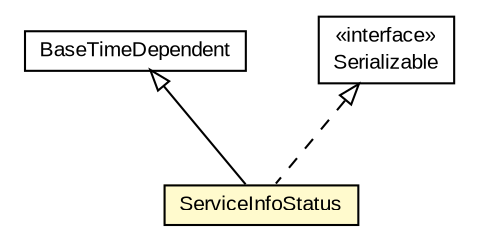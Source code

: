 #!/usr/local/bin/dot
#
# Class diagram 
# Generated by UMLGraph version R5_6-24-gf6e263 (http://www.umlgraph.org/)
#

digraph G {
	edge [fontname="arial",fontsize=10,labelfontname="arial",labelfontsize=10];
	node [fontname="arial",fontsize=10,shape=plaintext];
	nodesep=0.25;
	ranksep=0.5;
	// eu.europa.esig.dss.tsl.ServiceInfoStatus
	c600064 [label=<<table title="eu.europa.esig.dss.tsl.ServiceInfoStatus" border="0" cellborder="1" cellspacing="0" cellpadding="2" port="p" bgcolor="lemonChiffon" href="./ServiceInfoStatus.html">
		<tr><td><table border="0" cellspacing="0" cellpadding="1">
<tr><td align="center" balign="center"> ServiceInfoStatus </td></tr>
		</table></td></tr>
		</table>>, URL="./ServiceInfoStatus.html", fontname="arial", fontcolor="black", fontsize=10.0];
	// eu.europa.esig.dss.util.BaseTimeDependent
	c600071 [label=<<table title="eu.europa.esig.dss.util.BaseTimeDependent" border="0" cellborder="1" cellspacing="0" cellpadding="2" port="p" href="../util/BaseTimeDependent.html">
		<tr><td><table border="0" cellspacing="0" cellpadding="1">
<tr><td align="center" balign="center"> BaseTimeDependent </td></tr>
		</table></td></tr>
		</table>>, URL="../util/BaseTimeDependent.html", fontname="arial", fontcolor="black", fontsize=10.0];
	//eu.europa.esig.dss.tsl.ServiceInfoStatus extends eu.europa.esig.dss.util.BaseTimeDependent
	c600071:p -> c600064:p [dir=back,arrowtail=empty];
	//eu.europa.esig.dss.tsl.ServiceInfoStatus implements java.io.Serializable
	c600827:p -> c600064:p [dir=back,arrowtail=empty,style=dashed];
	// java.io.Serializable
	c600827 [label=<<table title="java.io.Serializable" border="0" cellborder="1" cellspacing="0" cellpadding="2" port="p" href="http://java.sun.com/j2se/1.4.2/docs/api/java/io/Serializable.html">
		<tr><td><table border="0" cellspacing="0" cellpadding="1">
<tr><td align="center" balign="center"> &#171;interface&#187; </td></tr>
<tr><td align="center" balign="center"> Serializable </td></tr>
		</table></td></tr>
		</table>>, URL="http://java.sun.com/j2se/1.4.2/docs/api/java/io/Serializable.html", fontname="arial", fontcolor="black", fontsize=10.0];
}


